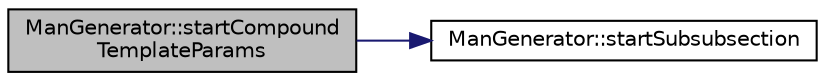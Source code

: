 digraph "ManGenerator::startCompoundTemplateParams"
{
 // LATEX_PDF_SIZE
  edge [fontname="Helvetica",fontsize="10",labelfontname="Helvetica",labelfontsize="10"];
  node [fontname="Helvetica",fontsize="10",shape=record];
  rankdir="LR";
  Node1 [label="ManGenerator::startCompound\lTemplateParams",height=0.2,width=0.4,color="black", fillcolor="grey75", style="filled", fontcolor="black",tooltip=" "];
  Node1 -> Node2 [color="midnightblue",fontsize="10",style="solid",fontname="Helvetica"];
  Node2 [label="ManGenerator::startSubsubsection",height=0.2,width=0.4,color="black", fillcolor="white", style="filled",URL="$classManGenerator.html#aedb1d92ae73f0d14dceac0f52eb159d1",tooltip=" "];
}
